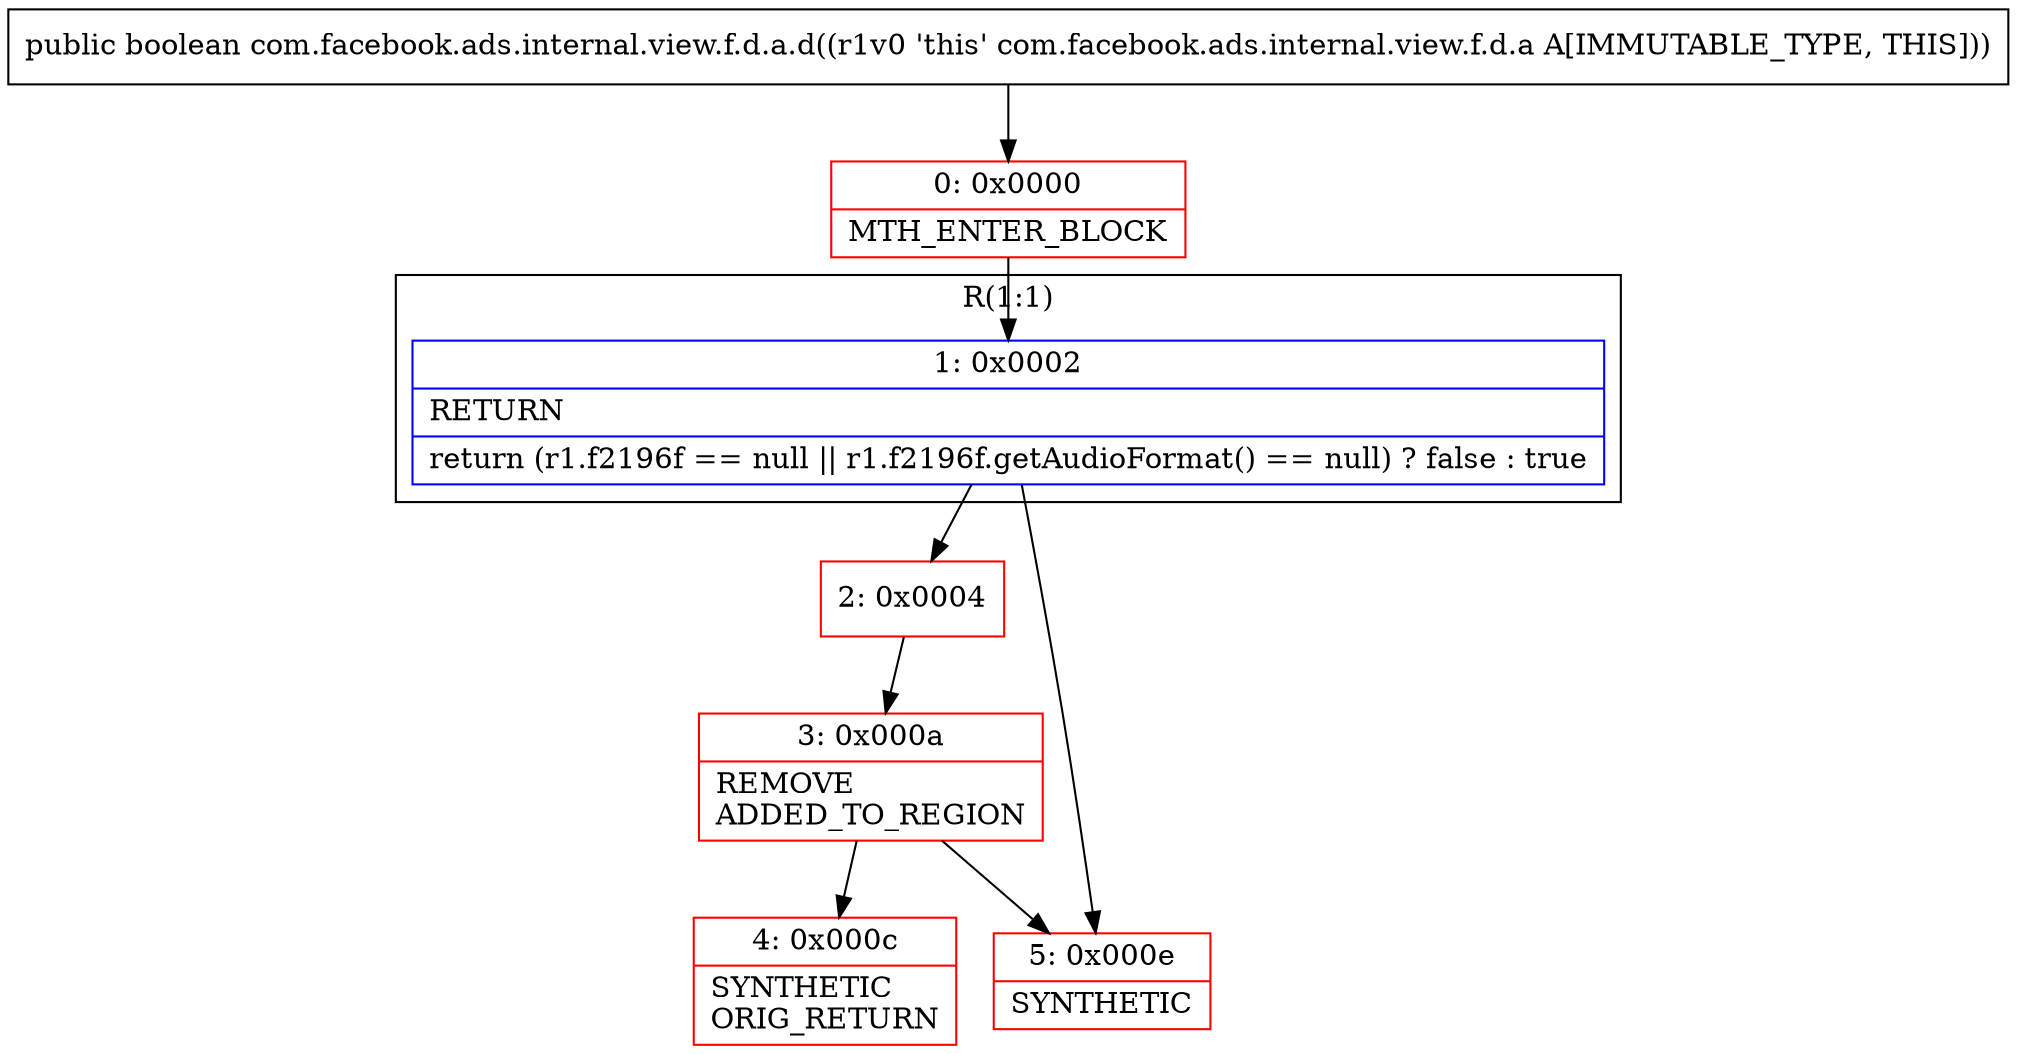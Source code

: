 digraph "CFG forcom.facebook.ads.internal.view.f.d.a.d()Z" {
subgraph cluster_Region_279914970 {
label = "R(1:1)";
node [shape=record,color=blue];
Node_1 [shape=record,label="{1\:\ 0x0002|RETURN\l|return (r1.f2196f == null \|\| r1.f2196f.getAudioFormat() == null) ? false : true\l}"];
}
Node_0 [shape=record,color=red,label="{0\:\ 0x0000|MTH_ENTER_BLOCK\l}"];
Node_2 [shape=record,color=red,label="{2\:\ 0x0004}"];
Node_3 [shape=record,color=red,label="{3\:\ 0x000a|REMOVE\lADDED_TO_REGION\l}"];
Node_4 [shape=record,color=red,label="{4\:\ 0x000c|SYNTHETIC\lORIG_RETURN\l}"];
Node_5 [shape=record,color=red,label="{5\:\ 0x000e|SYNTHETIC\l}"];
MethodNode[shape=record,label="{public boolean com.facebook.ads.internal.view.f.d.a.d((r1v0 'this' com.facebook.ads.internal.view.f.d.a A[IMMUTABLE_TYPE, THIS])) }"];
MethodNode -> Node_0;
Node_1 -> Node_2;
Node_1 -> Node_5;
Node_0 -> Node_1;
Node_2 -> Node_3;
Node_3 -> Node_4;
Node_3 -> Node_5;
}

